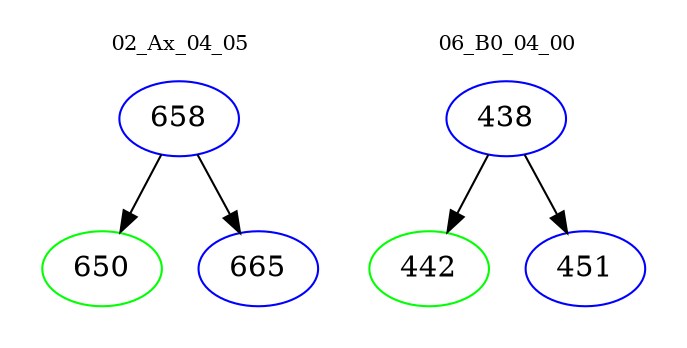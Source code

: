 digraph{
subgraph cluster_0 {
color = white
label = "02_Ax_04_05";
fontsize=10;
T0_658 [label="658", color="blue"]
T0_658 -> T0_650 [color="black"]
T0_650 [label="650", color="green"]
T0_658 -> T0_665 [color="black"]
T0_665 [label="665", color="blue"]
}
subgraph cluster_1 {
color = white
label = "06_B0_04_00";
fontsize=10;
T1_438 [label="438", color="blue"]
T1_438 -> T1_442 [color="black"]
T1_442 [label="442", color="green"]
T1_438 -> T1_451 [color="black"]
T1_451 [label="451", color="blue"]
}
}

